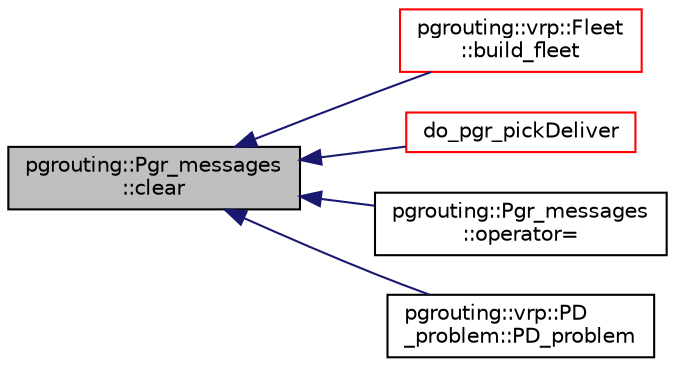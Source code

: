 digraph "pgrouting::Pgr_messages::clear"
{
  edge [fontname="Helvetica",fontsize="10",labelfontname="Helvetica",labelfontsize="10"];
  node [fontname="Helvetica",fontsize="10",shape=record];
  rankdir="LR";
  Node5 [label="pgrouting::Pgr_messages\l::clear",height=0.2,width=0.4,color="black", fillcolor="grey75", style="filled", fontcolor="black"];
  Node5 -> Node6 [dir="back",color="midnightblue",fontsize="10",style="solid",fontname="Helvetica"];
  Node6 [label="pgrouting::vrp::Fleet\l::build_fleet",height=0.2,width=0.4,color="red", fillcolor="white", style="filled",URL="$classpgrouting_1_1vrp_1_1Fleet.html#a84505248f08d5fee3859ebc953a3952e",tooltip="build the fleet "];
  Node5 -> Node8 [dir="back",color="midnightblue",fontsize="10",style="solid",fontname="Helvetica"];
  Node8 [label="do_pgr_pickDeliver",height=0.2,width=0.4,color="red", fillcolor="white", style="filled",URL="$pickDeliver__driver_8h.html#a06ef15d03d851e390ca5c6572fc92091"];
  Node5 -> Node11 [dir="back",color="midnightblue",fontsize="10",style="solid",fontname="Helvetica"];
  Node11 [label="pgrouting::Pgr_messages\l::operator=",height=0.2,width=0.4,color="black", fillcolor="white", style="filled",URL="$classpgrouting_1_1Pgr__messages.html#aeef4a61000c045a6fe05a39abf673393"];
  Node5 -> Node12 [dir="back",color="midnightblue",fontsize="10",style="solid",fontname="Helvetica"];
  Node12 [label="pgrouting::vrp::PD\l_problem::PD_problem",height=0.2,width=0.4,color="black", fillcolor="white", style="filled",URL="$classpgrouting_1_1vrp_1_1PD__problem.html#a9fa38c58394905fee3985bfef36a219b"];
}
